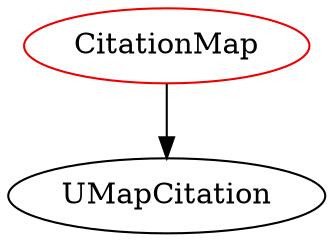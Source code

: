 digraph citationmap{
CitationMap	[shape=oval, color=red2, label="CitationMap"];
CitationMap -> UMapCitation;
}
